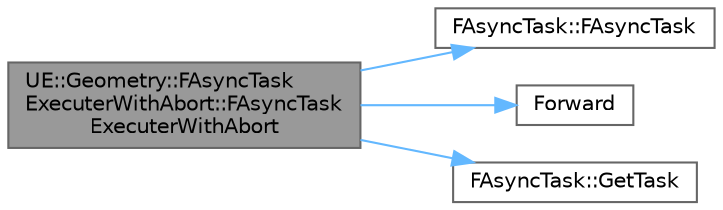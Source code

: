 digraph "UE::Geometry::FAsyncTaskExecuterWithAbort::FAsyncTaskExecuterWithAbort"
{
 // INTERACTIVE_SVG=YES
 // LATEX_PDF_SIZE
  bgcolor="transparent";
  edge [fontname=Helvetica,fontsize=10,labelfontname=Helvetica,labelfontsize=10];
  node [fontname=Helvetica,fontsize=10,shape=box,height=0.2,width=0.4];
  rankdir="LR";
  Node1 [id="Node000001",label="UE::Geometry::FAsyncTask\lExecuterWithAbort::FAsyncTask\lExecuterWithAbort",height=0.2,width=0.4,color="gray40", fillcolor="grey60", style="filled", fontcolor="black",tooltip=" "];
  Node1 -> Node2 [id="edge1_Node000001_Node000002",color="steelblue1",style="solid",tooltip=" "];
  Node2 [id="Node000002",label="FAsyncTask::FAsyncTask",height=0.2,width=0.4,color="grey40", fillcolor="white", style="filled",URL="$de/d07/classFAsyncTask.html#ab00339910f28c1b22efdf0557477c9cb",tooltip=" "];
  Node1 -> Node3 [id="edge2_Node000001_Node000003",color="steelblue1",style="solid",tooltip=" "];
  Node3 [id="Node000003",label="Forward",height=0.2,width=0.4,color="grey40", fillcolor="white", style="filled",URL="$d4/d24/UnrealTemplate_8h.html#a68f280c1d561a8899a1e9e3ea8405d00",tooltip="Forward will cast a reference to an rvalue reference."];
  Node1 -> Node4 [id="edge3_Node000001_Node000004",color="steelblue1",style="solid",tooltip=" "];
  Node4 [id="Node000004",label="FAsyncTask::GetTask",height=0.2,width=0.4,color="grey40", fillcolor="white", style="filled",URL="$de/d07/classFAsyncTask.html#ae70ea4ff030cc59ac101416caa83388f",tooltip=" "];
}
